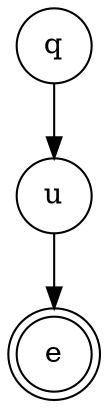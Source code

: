 digraph {   
    node [shape = doublecircle, color = black] e ;
    node [shape = circle];
    node [color= black];
    q -> u -> e;	
}